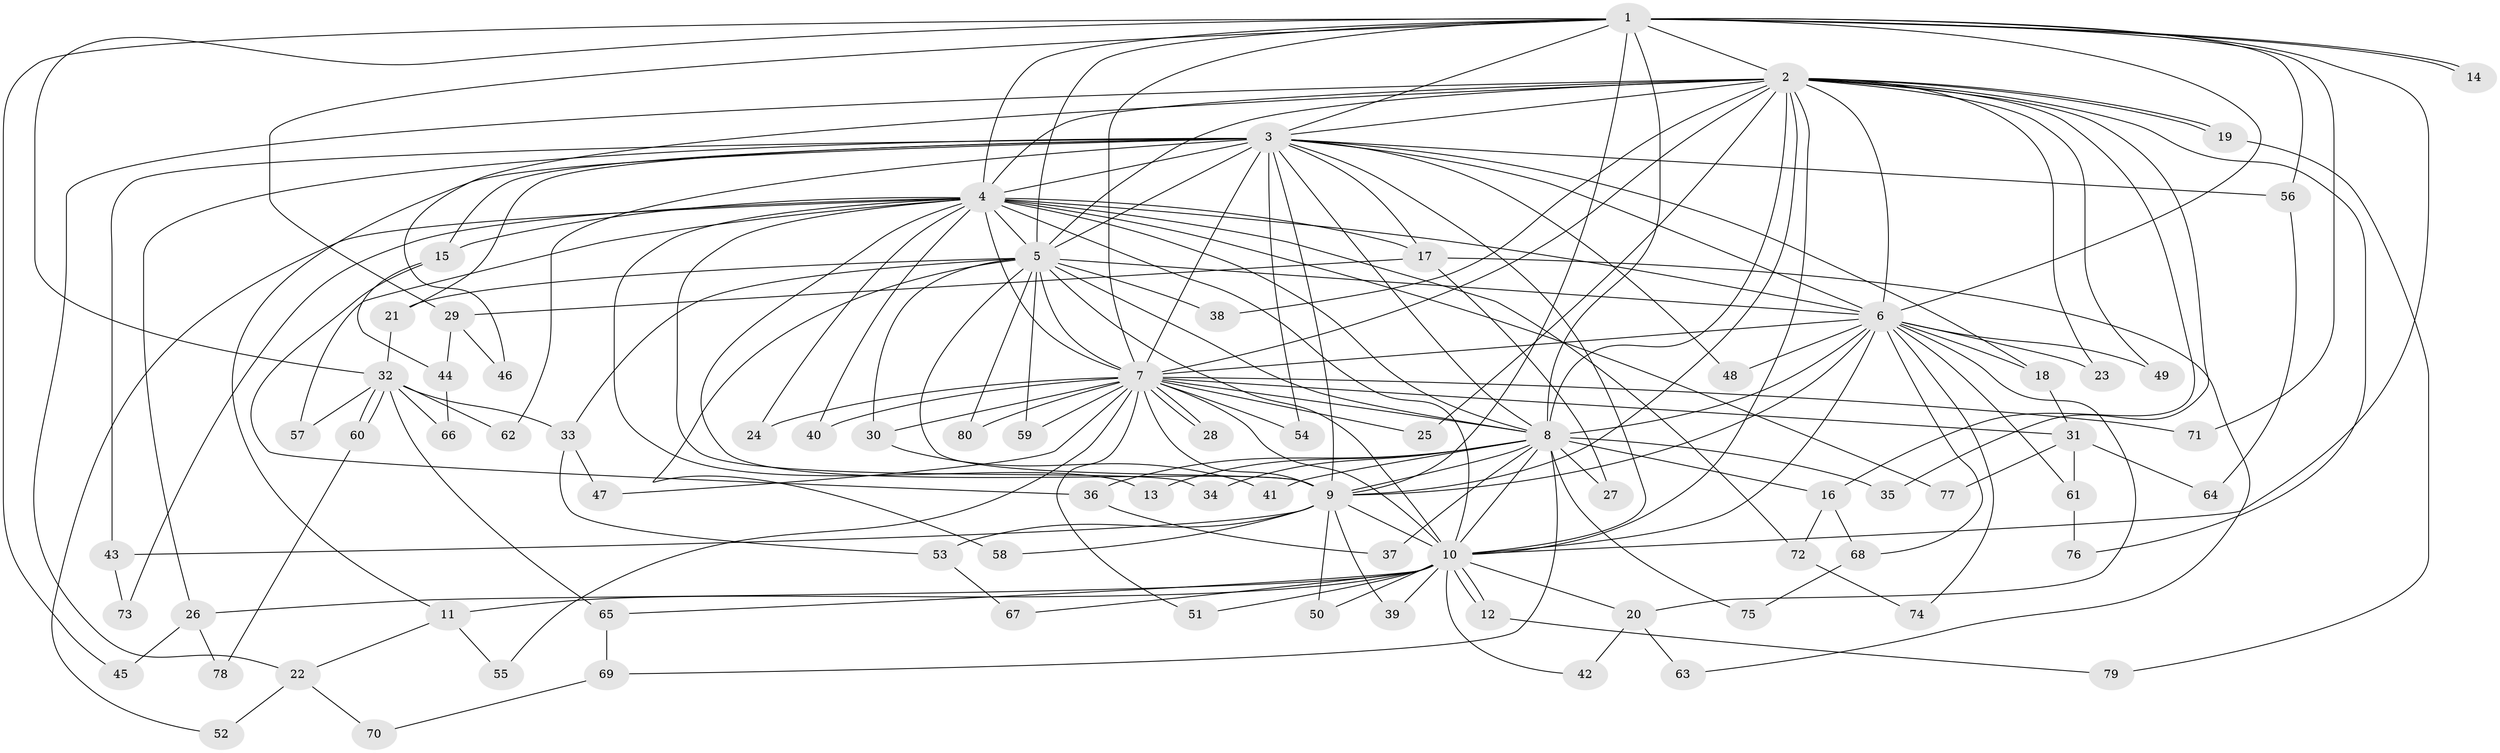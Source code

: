 // coarse degree distribution, {3: 0.12, 15: 0.04, 11: 0.04, 6: 0.04, 10: 0.08, 2: 0.12, 14: 0.04, 13: 0.04, 4: 0.24, 7: 0.04, 1: 0.08, 12: 0.08, 5: 0.04}
// Generated by graph-tools (version 1.1) at 2025/36/03/04/25 23:36:28]
// undirected, 80 vertices, 185 edges
graph export_dot {
  node [color=gray90,style=filled];
  1;
  2;
  3;
  4;
  5;
  6;
  7;
  8;
  9;
  10;
  11;
  12;
  13;
  14;
  15;
  16;
  17;
  18;
  19;
  20;
  21;
  22;
  23;
  24;
  25;
  26;
  27;
  28;
  29;
  30;
  31;
  32;
  33;
  34;
  35;
  36;
  37;
  38;
  39;
  40;
  41;
  42;
  43;
  44;
  45;
  46;
  47;
  48;
  49;
  50;
  51;
  52;
  53;
  54;
  55;
  56;
  57;
  58;
  59;
  60;
  61;
  62;
  63;
  64;
  65;
  66;
  67;
  68;
  69;
  70;
  71;
  72;
  73;
  74;
  75;
  76;
  77;
  78;
  79;
  80;
  1 -- 2;
  1 -- 3;
  1 -- 4;
  1 -- 5;
  1 -- 6;
  1 -- 7;
  1 -- 8;
  1 -- 9;
  1 -- 10;
  1 -- 14;
  1 -- 14;
  1 -- 29;
  1 -- 32;
  1 -- 45;
  1 -- 56;
  1 -- 71;
  2 -- 3;
  2 -- 4;
  2 -- 5;
  2 -- 6;
  2 -- 7;
  2 -- 8;
  2 -- 9;
  2 -- 10;
  2 -- 16;
  2 -- 19;
  2 -- 19;
  2 -- 22;
  2 -- 23;
  2 -- 25;
  2 -- 35;
  2 -- 38;
  2 -- 46;
  2 -- 49;
  2 -- 76;
  3 -- 4;
  3 -- 5;
  3 -- 6;
  3 -- 7;
  3 -- 8;
  3 -- 9;
  3 -- 10;
  3 -- 11;
  3 -- 15;
  3 -- 17;
  3 -- 18;
  3 -- 21;
  3 -- 26;
  3 -- 43;
  3 -- 48;
  3 -- 54;
  3 -- 56;
  3 -- 62;
  4 -- 5;
  4 -- 6;
  4 -- 7;
  4 -- 8;
  4 -- 9;
  4 -- 10;
  4 -- 13;
  4 -- 15;
  4 -- 17;
  4 -- 24;
  4 -- 34;
  4 -- 40;
  4 -- 52;
  4 -- 57;
  4 -- 72;
  4 -- 73;
  4 -- 77;
  5 -- 6;
  5 -- 7;
  5 -- 8;
  5 -- 9;
  5 -- 10;
  5 -- 21;
  5 -- 30;
  5 -- 33;
  5 -- 38;
  5 -- 58;
  5 -- 59;
  5 -- 80;
  6 -- 7;
  6 -- 8;
  6 -- 9;
  6 -- 10;
  6 -- 18;
  6 -- 20;
  6 -- 23;
  6 -- 48;
  6 -- 49;
  6 -- 61;
  6 -- 68;
  6 -- 74;
  7 -- 8;
  7 -- 9;
  7 -- 10;
  7 -- 24;
  7 -- 25;
  7 -- 28;
  7 -- 28;
  7 -- 30;
  7 -- 31;
  7 -- 40;
  7 -- 47;
  7 -- 51;
  7 -- 54;
  7 -- 55;
  7 -- 59;
  7 -- 71;
  7 -- 80;
  8 -- 9;
  8 -- 10;
  8 -- 13;
  8 -- 16;
  8 -- 27;
  8 -- 34;
  8 -- 35;
  8 -- 36;
  8 -- 37;
  8 -- 41;
  8 -- 69;
  8 -- 75;
  9 -- 10;
  9 -- 39;
  9 -- 43;
  9 -- 50;
  9 -- 53;
  9 -- 58;
  10 -- 11;
  10 -- 12;
  10 -- 12;
  10 -- 20;
  10 -- 26;
  10 -- 39;
  10 -- 42;
  10 -- 50;
  10 -- 51;
  10 -- 65;
  10 -- 67;
  11 -- 22;
  11 -- 55;
  12 -- 79;
  15 -- 36;
  15 -- 44;
  16 -- 68;
  16 -- 72;
  17 -- 27;
  17 -- 29;
  17 -- 63;
  18 -- 31;
  19 -- 79;
  20 -- 42;
  20 -- 63;
  21 -- 32;
  22 -- 52;
  22 -- 70;
  26 -- 45;
  26 -- 78;
  29 -- 44;
  29 -- 46;
  30 -- 41;
  31 -- 61;
  31 -- 64;
  31 -- 77;
  32 -- 33;
  32 -- 57;
  32 -- 60;
  32 -- 60;
  32 -- 62;
  32 -- 65;
  32 -- 66;
  33 -- 47;
  33 -- 53;
  36 -- 37;
  43 -- 73;
  44 -- 66;
  53 -- 67;
  56 -- 64;
  60 -- 78;
  61 -- 76;
  65 -- 69;
  68 -- 75;
  69 -- 70;
  72 -- 74;
}
